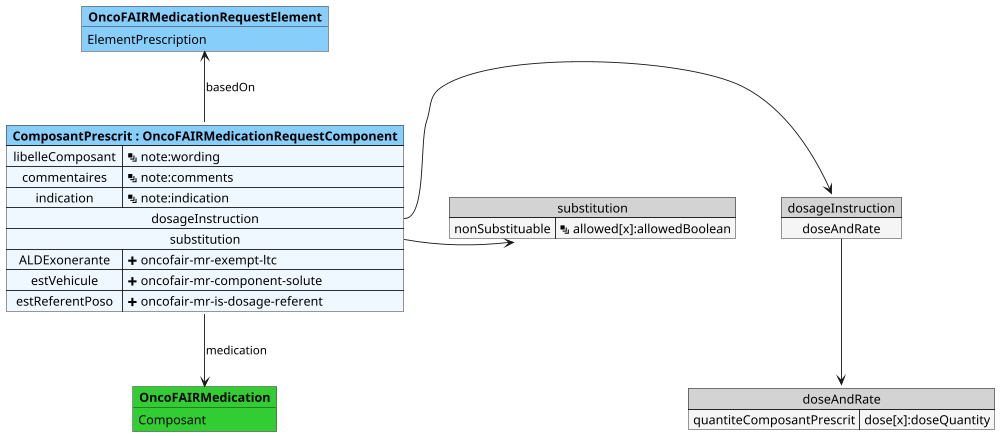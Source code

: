 @startuml
scale 1000 width
map "doseAndRate" as doseAndRate #back:WhiteSmoke;header:LightGray {
    quantiteComposantPrescrit => dose[x]:doseQuantity
}

map "dosageInstruction" as dosageInstruction #back:WhiteSmoke;header:LightGray {
    doseAndRate *--> doseAndRate
}

map "substitution" as substitution #back:WhiteSmoke;header:LightGray {
    nonSubstituable => <&layers> allowed[x]:allowedBoolean
}

object "**OncoFAIRMedicationRequestElement**" as OncoFAIRMedicationRequestElement #LightSkyBlue {
    ElementPrescription
}

object "**OncoFAIRMedication**" as OncoFAIRMedication #LimeGreen {
    Composant
}

map "**ComposantPrescrit : OncoFAIRMedicationRequestComponent**" as ComposantPrescrit #back:AliceBlue;header:LightSkyBlue {
    libelleComposant => <&layers> note:wording
    commentaires => <&layers> note:comments
    indication => <&layers> note:indication
    dosageInstruction *-> dosageInstruction
    substitution *-> substitution
    ALDExonerante => <&plus> oncofair-mr-exempt-ltc
    estVehicule => <&plus> oncofair-mr-component-solute
    estReferentPoso => <&plus> oncofair-mr-is-dosage-referent
}

ComposantPrescrit -u-> OncoFAIRMedicationRequestElement : basedOn
ComposantPrescrit -d-> OncoFAIRMedication : medication

@enduml